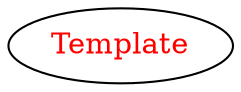 digraph dependencyGraph {
 concentrate=true;
 ranksep="2.0";
 rankdir="LR"; 
 splines="ortho";
"Template" [fontcolor="red"];
}